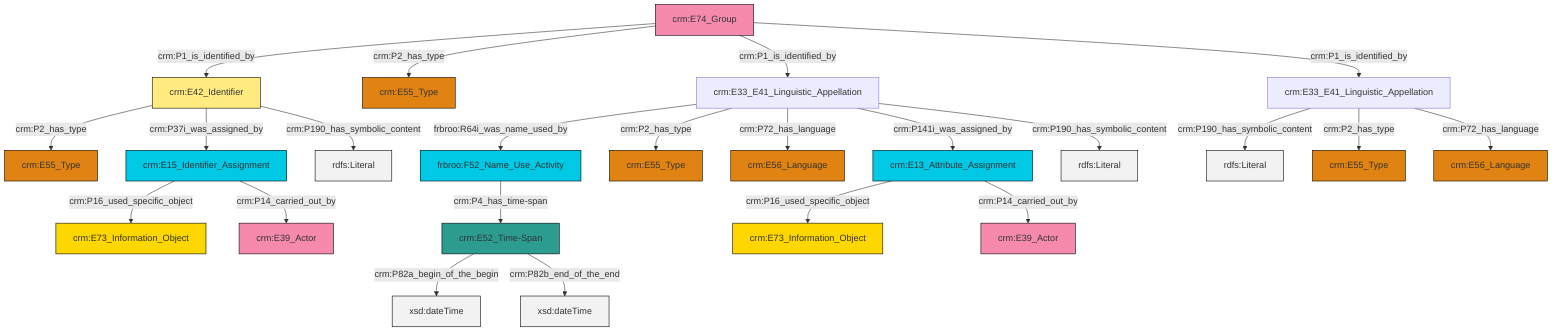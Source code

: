 graph TD
classDef Literal fill:#f2f2f2,stroke:#000000;
classDef CRM_Entity fill:#FFFFFF,stroke:#000000;
classDef Temporal_Entity fill:#00C9E6, stroke:#000000;
classDef Type fill:#E18312, stroke:#000000;
classDef Time-Span fill:#2C9C91, stroke:#000000;
classDef Appellation fill:#FFEB7F, stroke:#000000;
classDef Place fill:#008836, stroke:#000000;
classDef Persistent_Item fill:#B266B2, stroke:#000000;
classDef Conceptual_Object fill:#FFD700, stroke:#000000;
classDef Physical_Thing fill:#D2B48C, stroke:#000000;
classDef Actor fill:#f58aad, stroke:#000000;
classDef PC_Classes fill:#4ce600, stroke:#000000;
classDef Multi fill:#cccccc,stroke:#000000;

0["crm:E42_Identifier"]:::Appellation -->|crm:P2_has_type| 1["crm:E55_Type"]:::Type
2["crm:E13_Attribute_Assignment"]:::Temporal_Entity -->|crm:P16_used_specific_object| 3["crm:E73_Information_Object"]:::Conceptual_Object
4["crm:E52_Time-Span"]:::Time-Span -->|crm:P82a_begin_of_the_begin| 5[xsd:dateTime]:::Literal
6["crm:E33_E41_Linguistic_Appellation"]:::Default -->|frbroo:R64i_was_name_used_by| 10["frbroo:F52_Name_Use_Activity"]:::Temporal_Entity
8["crm:E74_Group"]:::Actor -->|crm:P1_is_identified_by| 0["crm:E42_Identifier"]:::Appellation
8["crm:E74_Group"]:::Actor -->|crm:P2_has_type| 13["crm:E55_Type"]:::Type
4["crm:E52_Time-Span"]:::Time-Span -->|crm:P82b_end_of_the_end| 18[xsd:dateTime]:::Literal
0["crm:E42_Identifier"]:::Appellation -->|crm:P37i_was_assigned_by| 23["crm:E15_Identifier_Assignment"]:::Temporal_Entity
23["crm:E15_Identifier_Assignment"]:::Temporal_Entity -->|crm:P16_used_specific_object| 26["crm:E73_Information_Object"]:::Conceptual_Object
0["crm:E42_Identifier"]:::Appellation -->|crm:P190_has_symbolic_content| 29[rdfs:Literal]:::Literal
16["crm:E33_E41_Linguistic_Appellation"]:::Default -->|crm:P190_has_symbolic_content| 31[rdfs:Literal]:::Literal
6["crm:E33_E41_Linguistic_Appellation"]:::Default -->|crm:P2_has_type| 19["crm:E55_Type"]:::Type
16["crm:E33_E41_Linguistic_Appellation"]:::Default -->|crm:P2_has_type| 32["crm:E55_Type"]:::Type
23["crm:E15_Identifier_Assignment"]:::Temporal_Entity -->|crm:P14_carried_out_by| 27["crm:E39_Actor"]:::Actor
8["crm:E74_Group"]:::Actor -->|crm:P1_is_identified_by| 6["crm:E33_E41_Linguistic_Appellation"]:::Default
16["crm:E33_E41_Linguistic_Appellation"]:::Default -->|crm:P72_has_language| 34["crm:E56_Language"]:::Type
10["frbroo:F52_Name_Use_Activity"]:::Temporal_Entity -->|crm:P4_has_time-span| 4["crm:E52_Time-Span"]:::Time-Span
6["crm:E33_E41_Linguistic_Appellation"]:::Default -->|crm:P72_has_language| 14["crm:E56_Language"]:::Type
6["crm:E33_E41_Linguistic_Appellation"]:::Default -->|crm:P141i_was_assigned_by| 2["crm:E13_Attribute_Assignment"]:::Temporal_Entity
2["crm:E13_Attribute_Assignment"]:::Temporal_Entity -->|crm:P14_carried_out_by| 21["crm:E39_Actor"]:::Actor
8["crm:E74_Group"]:::Actor -->|crm:P1_is_identified_by| 16["crm:E33_E41_Linguistic_Appellation"]:::Default
6["crm:E33_E41_Linguistic_Appellation"]:::Default -->|crm:P190_has_symbolic_content| 41[rdfs:Literal]:::Literal